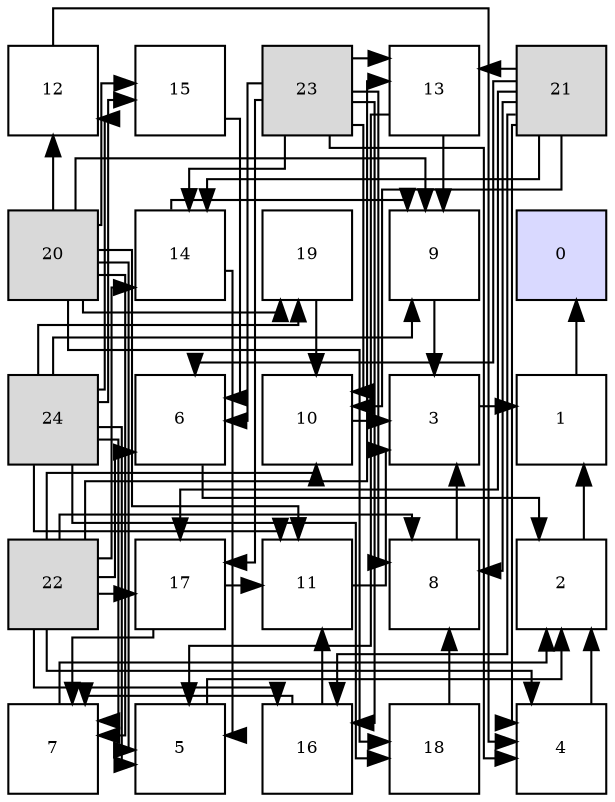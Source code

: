 digraph layout{
 rankdir=TB;
 splines=ortho;
 node [style=filled shape=square fixedsize=true width=0.6];
0[label="12", fontsize=8, fillcolor="#ffffff"];
1[label="15", fontsize=8, fillcolor="#ffffff"];
2[label="23", fontsize=8, fillcolor="#d9d9d9"];
3[label="13", fontsize=8, fillcolor="#ffffff"];
4[label="21", fontsize=8, fillcolor="#d9d9d9"];
5[label="20", fontsize=8, fillcolor="#d9d9d9"];
6[label="14", fontsize=8, fillcolor="#ffffff"];
7[label="19", fontsize=8, fillcolor="#ffffff"];
8[label="9", fontsize=8, fillcolor="#ffffff"];
9[label="0", fontsize=8, fillcolor="#d9d9ff"];
10[label="24", fontsize=8, fillcolor="#d9d9d9"];
11[label="6", fontsize=8, fillcolor="#ffffff"];
12[label="10", fontsize=8, fillcolor="#ffffff"];
13[label="3", fontsize=8, fillcolor="#ffffff"];
14[label="1", fontsize=8, fillcolor="#ffffff"];
15[label="22", fontsize=8, fillcolor="#d9d9d9"];
16[label="17", fontsize=8, fillcolor="#ffffff"];
17[label="11", fontsize=8, fillcolor="#ffffff"];
18[label="8", fontsize=8, fillcolor="#ffffff"];
19[label="2", fontsize=8, fillcolor="#ffffff"];
20[label="7", fontsize=8, fillcolor="#ffffff"];
21[label="5", fontsize=8, fillcolor="#ffffff"];
22[label="16", fontsize=8, fillcolor="#ffffff"];
23[label="18", fontsize=8, fillcolor="#ffffff"];
24[label="4", fontsize=8, fillcolor="#ffffff"];
edge [constraint=false, style=vis];14 -> 9;
19 -> 14;
13 -> 14;
24 -> 19;
21 -> 19;
11 -> 19;
20 -> 19;
18 -> 13;
8 -> 13;
12 -> 13;
17 -> 13;
0 -> 24;
4 -> 24;
15 -> 24;
2 -> 24;
3 -> 21;
6 -> 21;
5 -> 21;
10 -> 21;
1 -> 11;
4 -> 11;
15 -> 11;
2 -> 11;
22 -> 20;
16 -> 20;
5 -> 20;
10 -> 20;
23 -> 18;
4 -> 18;
15 -> 18;
2 -> 18;
3 -> 8;
6 -> 8;
5 -> 8;
10 -> 8;
7 -> 12;
4 -> 12;
15 -> 12;
2 -> 12;
22 -> 17;
16 -> 17;
5 -> 17;
10 -> 17;
5 -> 0;
10 -> 0;
4 -> 3;
15 -> 3;
2 -> 3;
4 -> 6;
15 -> 6;
2 -> 6;
5 -> 1;
10 -> 1;
4 -> 22;
15 -> 22;
2 -> 22;
4 -> 16;
15 -> 16;
2 -> 16;
5 -> 23;
10 -> 23;
5 -> 7;
10 -> 7;
edge [constraint=true, style=invis];
0 -> 5 -> 10 -> 15 -> 20;
1 -> 6 -> 11 -> 16 -> 21;
2 -> 7 -> 12 -> 17 -> 22;
3 -> 8 -> 13 -> 18 -> 23;
4 -> 9 -> 14 -> 19 -> 24;
rank = same {0 -> 1 -> 2 -> 3 -> 4};
rank = same {5 -> 6 -> 7 -> 8 -> 9};
rank = same {10 -> 11 -> 12 -> 13 -> 14};
rank = same {15 -> 16 -> 17 -> 18 -> 19};
rank = same {20 -> 21 -> 22 -> 23 -> 24};
}